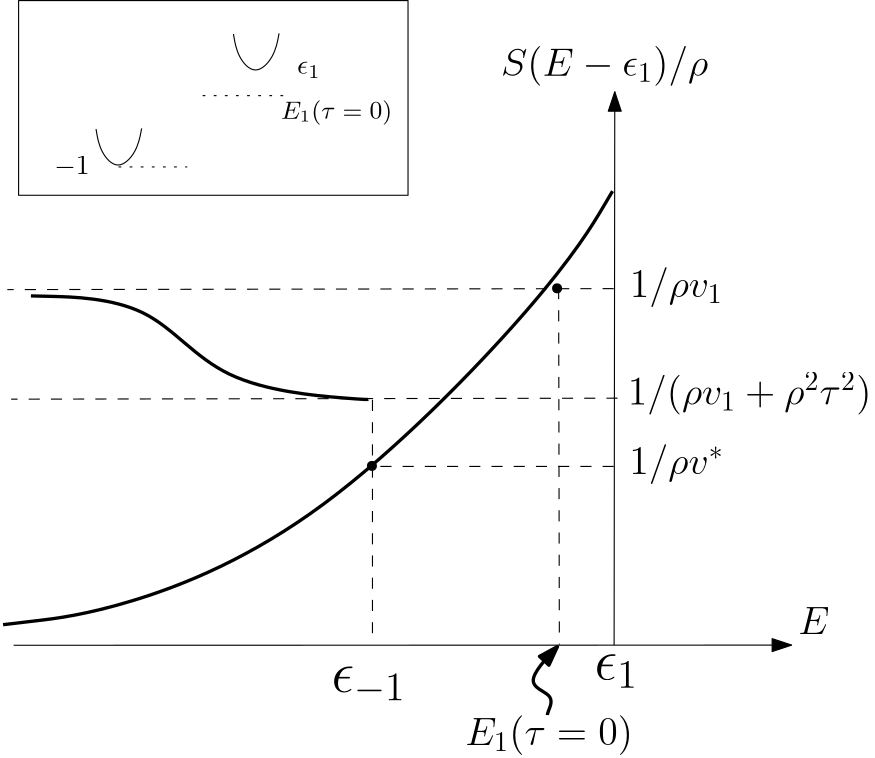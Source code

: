 <?xml version="1.0"?>
<!DOCTYPE ipe SYSTEM "ipe.dtd">
<ipe version="70005" creator="Ipe 7.0.13">
<info created="D:20111221143722" modified="D:20111222162418"/>
<ipestyle name="basic">
<symbol name="arrow/arc(spx)">
<path stroke="sym-stroke" fill="sym-stroke" pen="sym-pen">
0 0 m
-1 0.333 l
-1 -0.333 l
h
</path>
</symbol>
<symbol name="arrow/farc(spx)">
<path stroke="sym-stroke" fill="white" pen="sym-pen">
0 0 m
-1 0.333 l
-1 -0.333 l
h
</path>
</symbol>
<symbol name="mark/circle(sx)" transformations="translations">
<path fill="sym-stroke">
0.6 0 0 0.6 0 0 e
0.4 0 0 0.4 0 0 e
</path>
</symbol>
<symbol name="mark/disk(sx)" transformations="translations">
<path fill="sym-stroke">
0.6 0 0 0.6 0 0 e
</path>
</symbol>
<symbol name="mark/fdisk(sfx)" transformations="translations">
<group>
<path fill="sym-fill">
0.5 0 0 0.5 0 0 e
</path>
<path fill="sym-stroke" fillrule="eofill">
0.6 0 0 0.6 0 0 e
0.4 0 0 0.4 0 0 e
</path>
</group>
</symbol>
<symbol name="mark/box(sx)" transformations="translations">
<path fill="sym-stroke" fillrule="eofill">
-0.6 -0.6 m
0.6 -0.6 l
0.6 0.6 l
-0.6 0.6 l
h
-0.4 -0.4 m
0.4 -0.4 l
0.4 0.4 l
-0.4 0.4 l
h
</path>
</symbol>
<symbol name="mark/square(sx)" transformations="translations">
<path fill="sym-stroke">
-0.6 -0.6 m
0.6 -0.6 l
0.6 0.6 l
-0.6 0.6 l
h
</path>
</symbol>
<symbol name="mark/fsquare(sfx)" transformations="translations">
<group>
<path fill="sym-fill">
-0.5 -0.5 m
0.5 -0.5 l
0.5 0.5 l
-0.5 0.5 l
h
</path>
<path fill="sym-stroke" fillrule="eofill">
-0.6 -0.6 m
0.6 -0.6 l
0.6 0.6 l
-0.6 0.6 l
h
-0.4 -0.4 m
0.4 -0.4 l
0.4 0.4 l
-0.4 0.4 l
h
</path>
</group>
</symbol>
<symbol name="mark/cross(sx)" transformations="translations">
<group>
<path fill="sym-stroke">
-0.43 -0.57 m
0.57 0.43 l
0.43 0.57 l
-0.57 -0.43 l
h
</path>
<path fill="sym-stroke">
-0.43 0.57 m
0.57 -0.43 l
0.43 -0.57 l
-0.57 0.43 l
h
</path>
</group>
</symbol>
<symbol name="arrow/fnormal(spx)">
<path stroke="sym-stroke" fill="white" pen="sym-pen">
0 0 m
-1 0.333 l
-1 -0.333 l
h
</path>
</symbol>
<symbol name="arrow/pointed(spx)">
<path stroke="sym-stroke" fill="sym-stroke" pen="sym-pen">
0 0 m
-1 0.333 l
-0.8 0 l
-1 -0.333 l
h
</path>
</symbol>
<symbol name="arrow/fpointed(spx)">
<path stroke="sym-stroke" fill="white" pen="sym-pen">
0 0 m
-1 0.333 l
-0.8 0 l
-1 -0.333 l
h
</path>
</symbol>
<symbol name="arrow/linear(spx)">
<path stroke="sym-stroke" pen="sym-pen">
-1 0.333 m
0 0 l
-1 -0.333 l
</path>
</symbol>
<symbol name="arrow/fdouble(spx)">
<path stroke="sym-stroke" fill="white" pen="sym-pen">
0 0 m
-1 0.333 l
-1 -0.333 l
h
-1 0 m
-2 0.333 l
-2 -0.333 l
h
</path>
</symbol>
<symbol name="arrow/double(spx)">
<path stroke="sym-stroke" fill="sym-stroke" pen="sym-pen">
0 0 m
-1 0.333 l
-1 -0.333 l
h
-1 0 m
-2 0.333 l
-2 -0.333 l
h
</path>
</symbol>
<pen name="heavier" value="0.8"/>
<pen name="fat" value="1.2"/>
<pen name="ultrafat" value="2"/>
<symbolsize name="large" value="5"/>
<symbolsize name="small" value="2"/>
<symbolsize name="tiny" value="1.1"/>
<arrowsize name="large" value="10"/>
<arrowsize name="small" value="5"/>
<arrowsize name="tiny" value="3"/>
<color name="red" value="1 0 0"/>
<color name="green" value="0 1 0"/>
<color name="blue" value="0 0 1"/>
<color name="yellow" value="1 1 0"/>
<color name="orange" value="1 0.647 0"/>
<color name="gold" value="1 0.843 0"/>
<color name="purple" value="0.627 0.125 0.941"/>
<color name="gray" value="0.745"/>
<color name="brown" value="0.647 0.165 0.165"/>
<color name="navy" value="0 0 0.502"/>
<color name="pink" value="1 0.753 0.796"/>
<color name="seagreen" value="0.18 0.545 0.341"/>
<color name="turquoise" value="0.251 0.878 0.816"/>
<color name="violet" value="0.933 0.51 0.933"/>
<color name="darkblue" value="0 0 0.545"/>
<color name="darkcyan" value="0 0.545 0.545"/>
<color name="darkgray" value="0.663"/>
<color name="darkgreen" value="0 0.392 0"/>
<color name="darkmagenta" value="0.545 0 0.545"/>
<color name="darkorange" value="1 0.549 0"/>
<color name="darkred" value="0.545 0 0"/>
<color name="lightblue" value="0.678 0.847 0.902"/>
<color name="lightcyan" value="0.878 1 1"/>
<color name="lightgray" value="0.827"/>
<color name="lightgreen" value="0.565 0.933 0.565"/>
<color name="lightyellow" value="1 1 0.878"/>
<dashstyle name="dashed" value="[4] 0"/>
<dashstyle name="dotted" value="[1 3] 0"/>
<dashstyle name="dash dotted" value="[4 2 1 2] 0"/>
<dashstyle name="dash dot dotted" value="[4 2 1 2 1 2] 0"/>
<textsize name="large" value="\large"/>
<textsize name="Large" value="\Large"/>
<textsize name="LARGE" value="\LARGE"/>
<textsize name="huge" value="\huge"/>
<textsize name="Huge" value="\Huge"/>
<textsize name="small" value="\small"/>
<textsize name="footnote" value="\footnotesize"/>
<textsize name="tiny" value="\tiny"/>
<textstyle name="center" begin="\begin{center}" end="\end{center}"/>
<textstyle name="itemize" begin="\begin{itemize}" end="\end{itemize}"/>
<textstyle name="item" begin="\begin{itemize}\item{}" end="\end{itemize}"/>
<gridsize name="4 pts" value="4"/>
<gridsize name="8 pts (~3 mm)" value="8"/>
<gridsize name="16 pts (~6 mm)" value="16"/>
<gridsize name="32 pts (~12 mm)" value="32"/>
<gridsize name="10 pts (~3.5 mm)" value="10"/>
<gridsize name="20 pts (~7 mm)" value="20"/>
<gridsize name="14 pts (~5 mm)" value="14"/>
<gridsize name="28 pts (~10 mm)" value="28"/>
<gridsize name="56 pts (~20 mm)" value="56"/>
<anglesize name="90 deg" value="90"/>
<anglesize name="60 deg" value="60"/>
<anglesize name="45 deg" value="45"/>
<anglesize name="30 deg" value="30"/>
<anglesize name="22.5 deg" value="22.5"/>
<tiling name="falling" angle="-60" step="4" width="1"/>
<tiling name="rising" angle="30" step="4" width="1"/>
</ipestyle>
<page>
<layer name="alpha"/>
<view layers="alpha" active="alpha"/>
<path layer="alpha" stroke="black" arrow="normal/normal">
167.962 127.604 m
448.036 127.667 l
</path>
<path matrix="1 0 0 1.13831 0 -17.6578" stroke="black" arrow="normal/normal">
384.145 127.666 m
384.386 302.67 l
</path>
<text matrix="1 0 0 1 -51.6072 -33.3828" transformations="translations" pos="395 365.989" stroke="black" type="label" width="74.594" height="10.756" depth="3.59" valign="baseline" size="Large">$S(E-\epsilon_1)/\rho$</text>
<text transformations="translations" pos="450.479 131.676" stroke="black" type="label" width="11.239" height="9.803" depth="0" valign="baseline" size="Large">$E$</text>
<path stroke="black" dash="dashed">
384 256 m
165.696 255.645 l
</path>
<path matrix="0.377508 0 0 -11.7444 239.037 2446.92" stroke="black" dash="dashed">
384 192 m
160 192 l
</path>
<path matrix="0.78501 0 0 0.607737 37.45 99.3912" stroke="black" pen="fat">
174.194 253.379 m
230.283 251.68
258.611 199.557
327.73 191.625
328.863 192.191 s
</path>
<text matrix="1 0 0 1 261.748 -67.012" transformations="translations" pos="128 320" stroke="black" type="label" width="33.563" height="10.756" depth="3.59" valign="baseline" size="Large">${1}/{\rho{}v_{1}}$</text>
<text matrix="1.00469 0 0 -0.948964 -2.24029 396.123" transformations="translations" pos="389.485 191.625" stroke="black" type="label" width="87.697" height="11.623" depth="3.59" valign="baseline" size="Large">$1/(\rho{}v_{1}+\rho^{2}\tau^{2})$</text>
<path matrix="1 0 0 1 28.929 0.110599" stroke="black" dash="dashed">
335.243 256.094 m
335.506 127.774 l
</path>
<path matrix="34.7473 0 0 1.38558 -9022.42 -49.1797" stroke="black" dash="dashed">
268.21 191.348 m
268.21 127.835 l
</path>
<text matrix="1 0 0 1 28.929 0.110599" transformations="translations" pos="253.445 110.844" stroke="black" type="label" width="26.849" height="8.891" depth="4.3" valign="baseline" size="huge">$\epsilon_{-1}$</text>
<use matrix="1 0 0 1 28.929 0.110599" name="mark/disk(sx)" pos="334.69 255.989" size="normal" stroke="black"/>
<use matrix="1 0 0 1 28.929 0.110599" name="mark/disk(sx)" pos="268.032 192.066" size="normal" stroke="black"/>
<text matrix="1 0 0 1 2.65803 -20.3813" transformations="translations" pos="327.854 112.076" stroke="black" type="label" width="60.425" height="10.756" depth="3.59" valign="baseline" size="Large">$E_1(\tau=0)$</text>
<path stroke="black" pen="fat">
383.583 291.096 m
363.03 256.378
277.207 168.612
205.272 139.726
170.832 135.838
164.166 135.005 s
</path>
<path matrix="1 0 0 1 1.38883 -39.4397" stroke="black" dash="dashed">
384 256 m
165.696 255.645 l
</path>
<text matrix="1.00469 0 0 -0.948964 -1.68431 371.126" transformations="translations" pos="389.485 191.625" stroke="black" type="label" width="34.078" height="10.756" depth="3.59" valign="baseline" size="Large">$1/\rho{}v^{*}$</text>
<text matrix="1 0 0 1 123.639 4.55497" transformations="translations" pos="253.445 110.844" stroke="black" type="label" width="15.691" height="8.896" depth="3.1" valign="baseline" size="huge">$\epsilon_{1}$</text>
<path stroke="black" pen="fat" rarrow="normal/normal">
363.758 127.135 m
350.834 113.309
363.157 110.003
360.151 103.391
360.151 102.489 s
</path>
<path stroke="black">
169.759 359.704 m
169.759 289.607 l
309.954 289.607 l
309.954 359.704 l
h
</path>
<path matrix="1 0 0 1 -13.641 -0.231203" stroke="black">
260.756 347.895 m
262.144 339.572
268.617 332.636
275.553 339.572
277.172 348.126 s
</path>
<path matrix="1 0 0 1 -63.1183 -34.4488" stroke="black">
260.756 347.895 m
262.144 339.572
268.617 332.636
275.553 339.572
277.172 348.126 s
</path>
<path matrix="1 0 0 1 0.231203 -1.15602" stroke="black" dash="dotted">
205.499 300.961 m
230.237 300.961 l
</path>
<path matrix="1 0 0 1 -13.641 -0.231203" stroke="black" dash="dotted">
249.659 325.7 m
281.565 325.7 l
</path>
<text matrix="1 0 0 1 -4.39286 -3.00564" transformations="translations" pos="187.002 300.267" stroke="black" type="label" width="12.73" height="6.421" depth="0.83" valign="baseline">$-1$</text>
<text transformations="translations" pos="270.004 333.329" stroke="black" type="label" width="8.513" height="4.294" depth="1.49" valign="baseline">$\epsilon_1$</text>
<text matrix="1 0 0 1 -8.32332 -3.69925" transformations="translations" pos="272.548 320.844" stroke="black" type="label" width="40.079" height="6.726" depth="2.24" valign="baseline" size="small">$E_1 (\tau=0)$</text>
</page>
</ipe>

